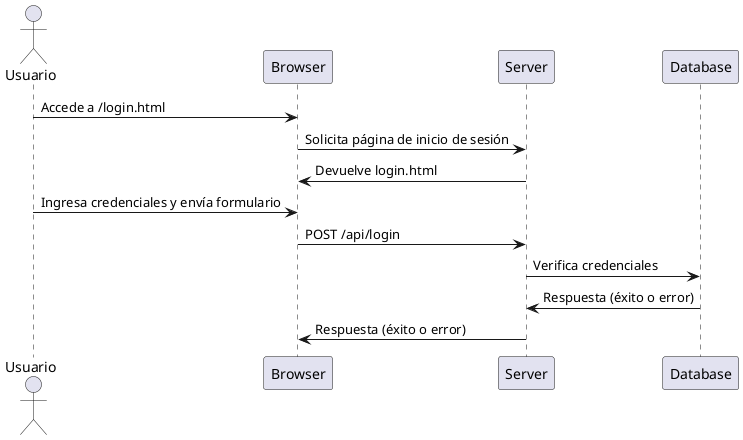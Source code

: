 @startuml
actor Usuario
participant Browser
participant Server
participant Database

Usuario -> Browser: Accede a /login.html
Browser -> Server: Solicita página de inicio de sesión
Server -> Browser: Devuelve login.html
Usuario -> Browser: Ingresa credenciales y envía formulario
Browser -> Server: POST /api/login
Server -> Database: Verifica credenciales
Database -> Server: Respuesta (éxito o error)
Server -> Browser: Respuesta (éxito o error)
@enduml